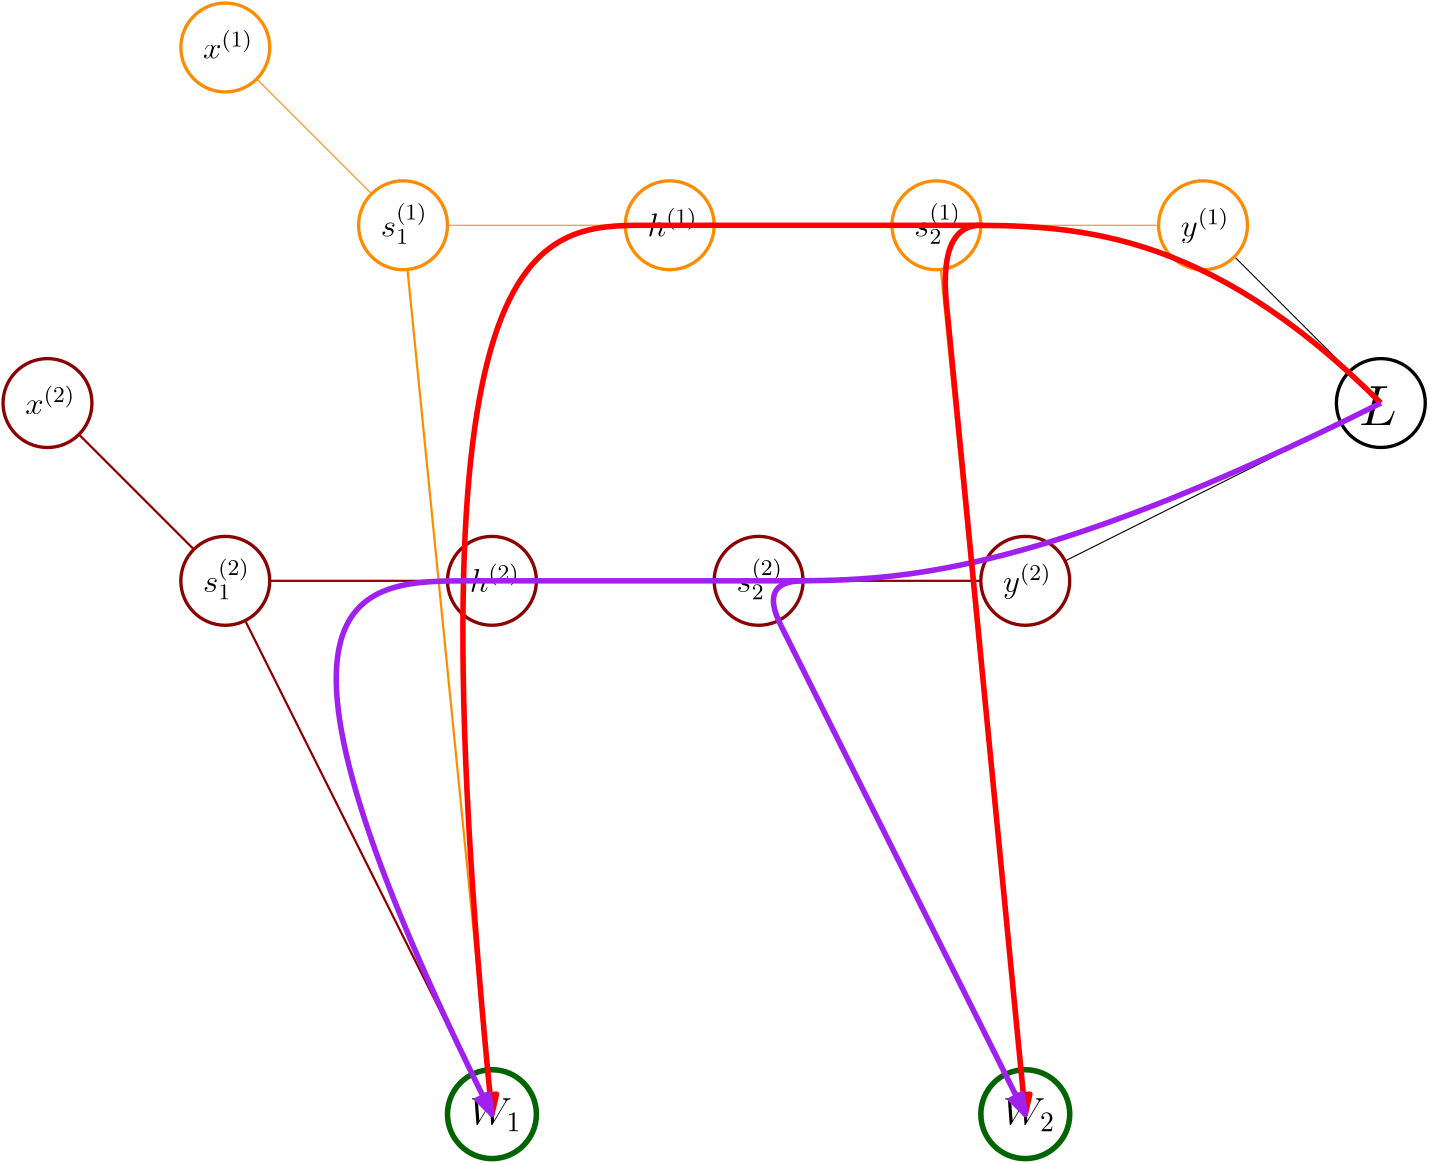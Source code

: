 <?xml version="1.0"?>
<!DOCTYPE ipe SYSTEM "ipe.dtd">
<ipe version="70206" creator="Ipe 7.2.7">
<info created="D:20180419100043" modified="D:20180419101010"/>
<ipestyle name="basic">
<symbol name="arrow/arc(spx)">
<path stroke="sym-stroke" fill="sym-stroke" pen="sym-pen">
0 0 m
-1 0.333 l
-1 -0.333 l
h
</path>
</symbol>
<symbol name="arrow/farc(spx)">
<path stroke="sym-stroke" fill="white" pen="sym-pen">
0 0 m
-1 0.333 l
-1 -0.333 l
h
</path>
</symbol>
<symbol name="arrow/ptarc(spx)">
<path stroke="sym-stroke" fill="sym-stroke" pen="sym-pen">
0 0 m
-1 0.333 l
-0.8 0 l
-1 -0.333 l
h
</path>
</symbol>
<symbol name="arrow/fptarc(spx)">
<path stroke="sym-stroke" fill="white" pen="sym-pen">
0 0 m
-1 0.333 l
-0.8 0 l
-1 -0.333 l
h
</path>
</symbol>
<symbol name="mark/circle(sx)" transformations="translations">
<path fill="sym-stroke">
0.6 0 0 0.6 0 0 e
0.4 0 0 0.4 0 0 e
</path>
</symbol>
<symbol name="mark/disk(sx)" transformations="translations">
<path fill="sym-stroke">
0.6 0 0 0.6 0 0 e
</path>
</symbol>
<symbol name="mark/fdisk(sfx)" transformations="translations">
<group>
<path fill="sym-fill">
0.5 0 0 0.5 0 0 e
</path>
<path fill="sym-stroke" fillrule="eofill">
0.6 0 0 0.6 0 0 e
0.4 0 0 0.4 0 0 e
</path>
</group>
</symbol>
<symbol name="mark/box(sx)" transformations="translations">
<path fill="sym-stroke" fillrule="eofill">
-0.6 -0.6 m
0.6 -0.6 l
0.6 0.6 l
-0.6 0.6 l
h
-0.4 -0.4 m
0.4 -0.4 l
0.4 0.4 l
-0.4 0.4 l
h
</path>
</symbol>
<symbol name="mark/square(sx)" transformations="translations">
<path fill="sym-stroke">
-0.6 -0.6 m
0.6 -0.6 l
0.6 0.6 l
-0.6 0.6 l
h
</path>
</symbol>
<symbol name="mark/fsquare(sfx)" transformations="translations">
<group>
<path fill="sym-fill">
-0.5 -0.5 m
0.5 -0.5 l
0.5 0.5 l
-0.5 0.5 l
h
</path>
<path fill="sym-stroke" fillrule="eofill">
-0.6 -0.6 m
0.6 -0.6 l
0.6 0.6 l
-0.6 0.6 l
h
-0.4 -0.4 m
0.4 -0.4 l
0.4 0.4 l
-0.4 0.4 l
h
</path>
</group>
</symbol>
<symbol name="mark/cross(sx)" transformations="translations">
<group>
<path fill="sym-stroke">
-0.43 -0.57 m
0.57 0.43 l
0.43 0.57 l
-0.57 -0.43 l
h
</path>
<path fill="sym-stroke">
-0.43 0.57 m
0.57 -0.43 l
0.43 -0.57 l
-0.57 0.43 l
h
</path>
</group>
</symbol>
<symbol name="arrow/fnormal(spx)">
<path stroke="sym-stroke" fill="white" pen="sym-pen">
0 0 m
-1 0.333 l
-1 -0.333 l
h
</path>
</symbol>
<symbol name="arrow/pointed(spx)">
<path stroke="sym-stroke" fill="sym-stroke" pen="sym-pen">
0 0 m
-1 0.333 l
-0.8 0 l
-1 -0.333 l
h
</path>
</symbol>
<symbol name="arrow/fpointed(spx)">
<path stroke="sym-stroke" fill="white" pen="sym-pen">
0 0 m
-1 0.333 l
-0.8 0 l
-1 -0.333 l
h
</path>
</symbol>
<symbol name="arrow/linear(spx)">
<path stroke="sym-stroke" pen="sym-pen">
-1 0.333 m
0 0 l
-1 -0.333 l
</path>
</symbol>
<symbol name="arrow/fdouble(spx)">
<path stroke="sym-stroke" fill="white" pen="sym-pen">
0 0 m
-1 0.333 l
-1 -0.333 l
h
-1 0 m
-2 0.333 l
-2 -0.333 l
h
</path>
</symbol>
<symbol name="arrow/double(spx)">
<path stroke="sym-stroke" fill="sym-stroke" pen="sym-pen">
0 0 m
-1 0.333 l
-1 -0.333 l
h
-1 0 m
-2 0.333 l
-2 -0.333 l
h
</path>
</symbol>
<pen name="heavier" value="0.8"/>
<pen name="fat" value="1.2"/>
<pen name="ultrafat" value="2"/>
<symbolsize name="large" value="5"/>
<symbolsize name="small" value="2"/>
<symbolsize name="tiny" value="1.1"/>
<arrowsize name="large" value="10"/>
<arrowsize name="small" value="5"/>
<arrowsize name="tiny" value="3"/>
<color name="red" value="1 0 0"/>
<color name="green" value="0 1 0"/>
<color name="blue" value="0 0 1"/>
<color name="yellow" value="1 1 0"/>
<color name="orange" value="1 0.647 0"/>
<color name="gold" value="1 0.843 0"/>
<color name="purple" value="0.627 0.125 0.941"/>
<color name="gray" value="0.745"/>
<color name="brown" value="0.647 0.165 0.165"/>
<color name="navy" value="0 0 0.502"/>
<color name="pink" value="1 0.753 0.796"/>
<color name="seagreen" value="0.18 0.545 0.341"/>
<color name="turquoise" value="0.251 0.878 0.816"/>
<color name="violet" value="0.933 0.51 0.933"/>
<color name="darkblue" value="0 0 0.545"/>
<color name="darkcyan" value="0 0.545 0.545"/>
<color name="darkgray" value="0.663"/>
<color name="darkgreen" value="0 0.392 0"/>
<color name="darkmagenta" value="0.545 0 0.545"/>
<color name="darkorange" value="1 0.549 0"/>
<color name="darkred" value="0.545 0 0"/>
<color name="lightblue" value="0.678 0.847 0.902"/>
<color name="lightcyan" value="0.878 1 1"/>
<color name="lightgray" value="0.827"/>
<color name="lightgreen" value="0.565 0.933 0.565"/>
<color name="lightyellow" value="1 1 0.878"/>
<dashstyle name="dashed" value="[4] 0"/>
<dashstyle name="dotted" value="[1 3] 0"/>
<dashstyle name="dash dotted" value="[4 2 1 2] 0"/>
<dashstyle name="dash dot dotted" value="[4 2 1 2 1 2] 0"/>
<textsize name="large" value="\large"/>
<textsize name="Large" value="\Large"/>
<textsize name="LARGE" value="\LARGE"/>
<textsize name="huge" value="\huge"/>
<textsize name="Huge" value="\Huge"/>
<textsize name="small" value="\small"/>
<textsize name="footnote" value="\footnotesize"/>
<textsize name="tiny" value="\tiny"/>
<textstyle name="center" begin="\begin{center}" end="\end{center}"/>
<textstyle name="itemize" begin="\begin{itemize}" end="\end{itemize}"/>
<textstyle name="item" begin="\begin{itemize}\item{}" end="\end{itemize}"/>
<gridsize name="4 pts" value="4"/>
<gridsize name="8 pts (~3 mm)" value="8"/>
<gridsize name="16 pts (~6 mm)" value="16"/>
<gridsize name="32 pts (~12 mm)" value="32"/>
<gridsize name="10 pts (~3.5 mm)" value="10"/>
<gridsize name="20 pts (~7 mm)" value="20"/>
<gridsize name="14 pts (~5 mm)" value="14"/>
<gridsize name="28 pts (~10 mm)" value="28"/>
<gridsize name="56 pts (~20 mm)" value="56"/>
<anglesize name="90 deg" value="90"/>
<anglesize name="60 deg" value="60"/>
<anglesize name="45 deg" value="45"/>
<anglesize name="30 deg" value="30"/>
<anglesize name="22.5 deg" value="22.5"/>
<opacity name="10%" value="0.1"/>
<opacity name="30%" value="0.3"/>
<opacity name="50%" value="0.5"/>
<opacity name="75%" value="0.75"/>
<tiling name="falling" angle="-60" step="4" width="1"/>
<tiling name="rising" angle="30" step="4" width="1"/>
</ipestyle>
<page>
<layer name="alpha"/>
<view layers="alpha" active="alpha"/>
<path layer="alpha" stroke="darkorange">
128 768 m
192 704 l
</path>
<path stroke="darkorange">
192 704 m
288 704 l
</path>
<path stroke="darkorange">
288 704 m
384 704 l
</path>
<path stroke="darkorange">
384 704 m
480 704 l
</path>
<path matrix="1 0 0 1 -64 -128" stroke="darkred" pen="heavier">
128 768 m
192 704 l
</path>
<path matrix="1 0 0 1 -64 -128" stroke="darkred" pen="heavier">
288 704 m
384 704 l
</path>
<path stroke="darkorange" pen="heavier">
224 384 m
192 704 l
</path>
<path stroke="darkred" pen="heavier">
224 384 m
128 576 l
</path>
<path stroke="darkorange" pen="heavier">
416 384 m
384 704 l
</path>
<path matrix="2 0 0 1 -416 0" stroke="darkred" pen="heavier">
416 384 m
368 576 l
</path>
<path stroke="darkorange" fill="white" pen="fat">
16 0 0 16 128 768 e
</path>
<path matrix="1 0 0 1 64 -64" stroke="darkorange" fill="white" pen="fat">
16 0 0 16 128 768 e
</path>
<path matrix="1 0 0 1 256 -64" stroke="darkorange" fill="white" pen="fat">
16 0 0 16 128 768 e
</path>
<path matrix="1 0 0 1 160 -64" stroke="darkorange" fill="white" pen="fat">
16 0 0 16 128 768 e
</path>
<path matrix="1 0 0 1 -64 -128" stroke="darkred" fill="white" pen="fat">
16 0 0 16 128 768 e
</path>
<path stroke="black">
480 704 m
544 640 l
</path>
<path stroke="black">
416 576 m
544 640 l
</path>
<path matrix="1 0 0 1 352 -64" stroke="darkorange" fill="white" pen="fat">
16 0 0 16 128 768 e
</path>
<path matrix="1 0 0 1 416 -128" stroke="black" fill="white" pen="fat">
16 0 0 16 128 768 e
</path>
<path matrix="1 0 0 1 288 -384" stroke="darkgreen" fill="white" pen="ultrafat">
16 0 0 16 128 768 e
</path>
<path matrix="1 0 0 1 96 -384" stroke="darkgreen" fill="white" pen="ultrafat">
16 0 0 16 128 768 e
</path>
<text matrix="1 0 0 1 -4 0" transformations="translations" pos="124 764" stroke="black" type="label" width="17.971" height="10.316" depth="0" valign="baseline" size="large" style="math">x^{(1)}</text>
<text matrix="1 0 0 1 -4 0" transformations="translations" pos="188 700" stroke="black" type="label" width="16.833" height="12.09" depth="2.61" valign="baseline" size="large" style="math">s_1^{(1)}</text>
<text matrix="1 0 0 1 -4 0" transformations="translations" pos="284 700" stroke="black" type="label" width="18.057" height="10.316" depth="0" valign="baseline" size="large" style="math">h^{(1)}</text>
<text matrix="1 0 0 1 -4 -4" transformations="translations" pos="380 704" stroke="black" type="label" width="16.833" height="12.09" depth="2.61" valign="baseline" size="large" style="math">s_2^{(1)}</text>
<text matrix="1 0 0 1 -4 -4" transformations="translations" pos="540 636" stroke="black" type="label" width="13.765" height="14.119" depth="0" valign="baseline" size="huge" style="math">L</text>
<text matrix="1 0 0 1 -4 -4" transformations="translations" pos="476 704" stroke="black" type="label" width="17.455" height="10.321" depth="2.32" valign="baseline" size="large" style="math">y^{(1)}</text>
<text matrix="1 0 0 1 -68 -128" transformations="translations" pos="124 764" stroke="black" type="label" width="17.971" height="10.316" depth="0" valign="baseline" size="large" style="math">x^{(2)}</text>
<text matrix="1 0 0 1 0 4" transformations="translations" pos="216 376" stroke="black" type="label" width="18.741" height="9.805" depth="2.15" valign="baseline" size="Large" style="math">W_1</text>
<text matrix="1 0 0 1 192 4" transformations="translations" pos="216 376" stroke="black" type="label" width="18.741" height="9.805" depth="2.15" valign="baseline" size="Large" style="math">W_2</text>
<path matrix="1 0 0 1 -64 -128" stroke="darkred" pen="heavier">
384 704 m
480 704 l
</path>
<path matrix="1 0 0 1 288 -192" stroke="darkred" fill="white" pen="fat">
16 0 0 16 128 768 e
</path>
<path matrix="1 0 0 1 192 -192" stroke="darkred" fill="white" pen="fat">
16 0 0 16 128 768 e
</path>
<path matrix="1 0 0 1 -64 -128" stroke="darkred" pen="heavier">
192 704 m
288 704 l
</path>
<path matrix="1 0 0 1 96 -192" stroke="darkred" fill="white" pen="fat">
16 0 0 16 128 768 e
</path>
<path matrix="1 0 0 1 0 -192" stroke="darkred" fill="white" pen="fat">
16 0 0 16 128 768 e
</path>
<text matrix="1 0 0 1 -68 -128" transformations="translations" pos="188 700" stroke="black" type="label" width="16.833" height="12.09" depth="2.61" valign="baseline" size="large" style="math">s_1^{(2)}</text>
<text matrix="1 0 0 1 -68 -128" transformations="translations" pos="284 700" stroke="black" type="label" width="18.057" height="10.316" depth="0" valign="baseline" size="large" style="math">h^{(2)}</text>
<text matrix="1 0 0 1 -68 -132" transformations="translations" pos="380 704" stroke="black" type="label" width="16.833" height="12.09" depth="2.61" valign="baseline" size="large" style="math">s_2^{(2)}</text>
<text matrix="1 0 0 1 -68 -132" transformations="translations" pos="476 704" stroke="black" type="label" width="17.455" height="10.321" depth="2.32" valign="baseline" size="large" style="math">y^{(2)}</text>
<path stroke="red" pen="ultrafat" arrow="normal/normal">
544 640 m
480 704
384 704
288 704
192 704
224 384 c
</path>
<path stroke="purple" pen="ultrafat" arrow="normal/normal">
544 640 m
416 576
320 576
224 576
128 576
224 384 c
</path>
<path stroke="red" pen="ultrafat">
400 704 m
384 704
388 672 c
</path>
<path stroke="red" pen="ultrafat" arrow="normal/normal">
388 672 m
416 384 l
</path>
<path stroke="purple" pen="ultrafat">
336 576 m
320 576
328 560 c
</path>
<path stroke="purple" pen="ultrafat" arrow="normal/normal">
328 560 m
416 384 l
</path>
</page>
</ipe>
